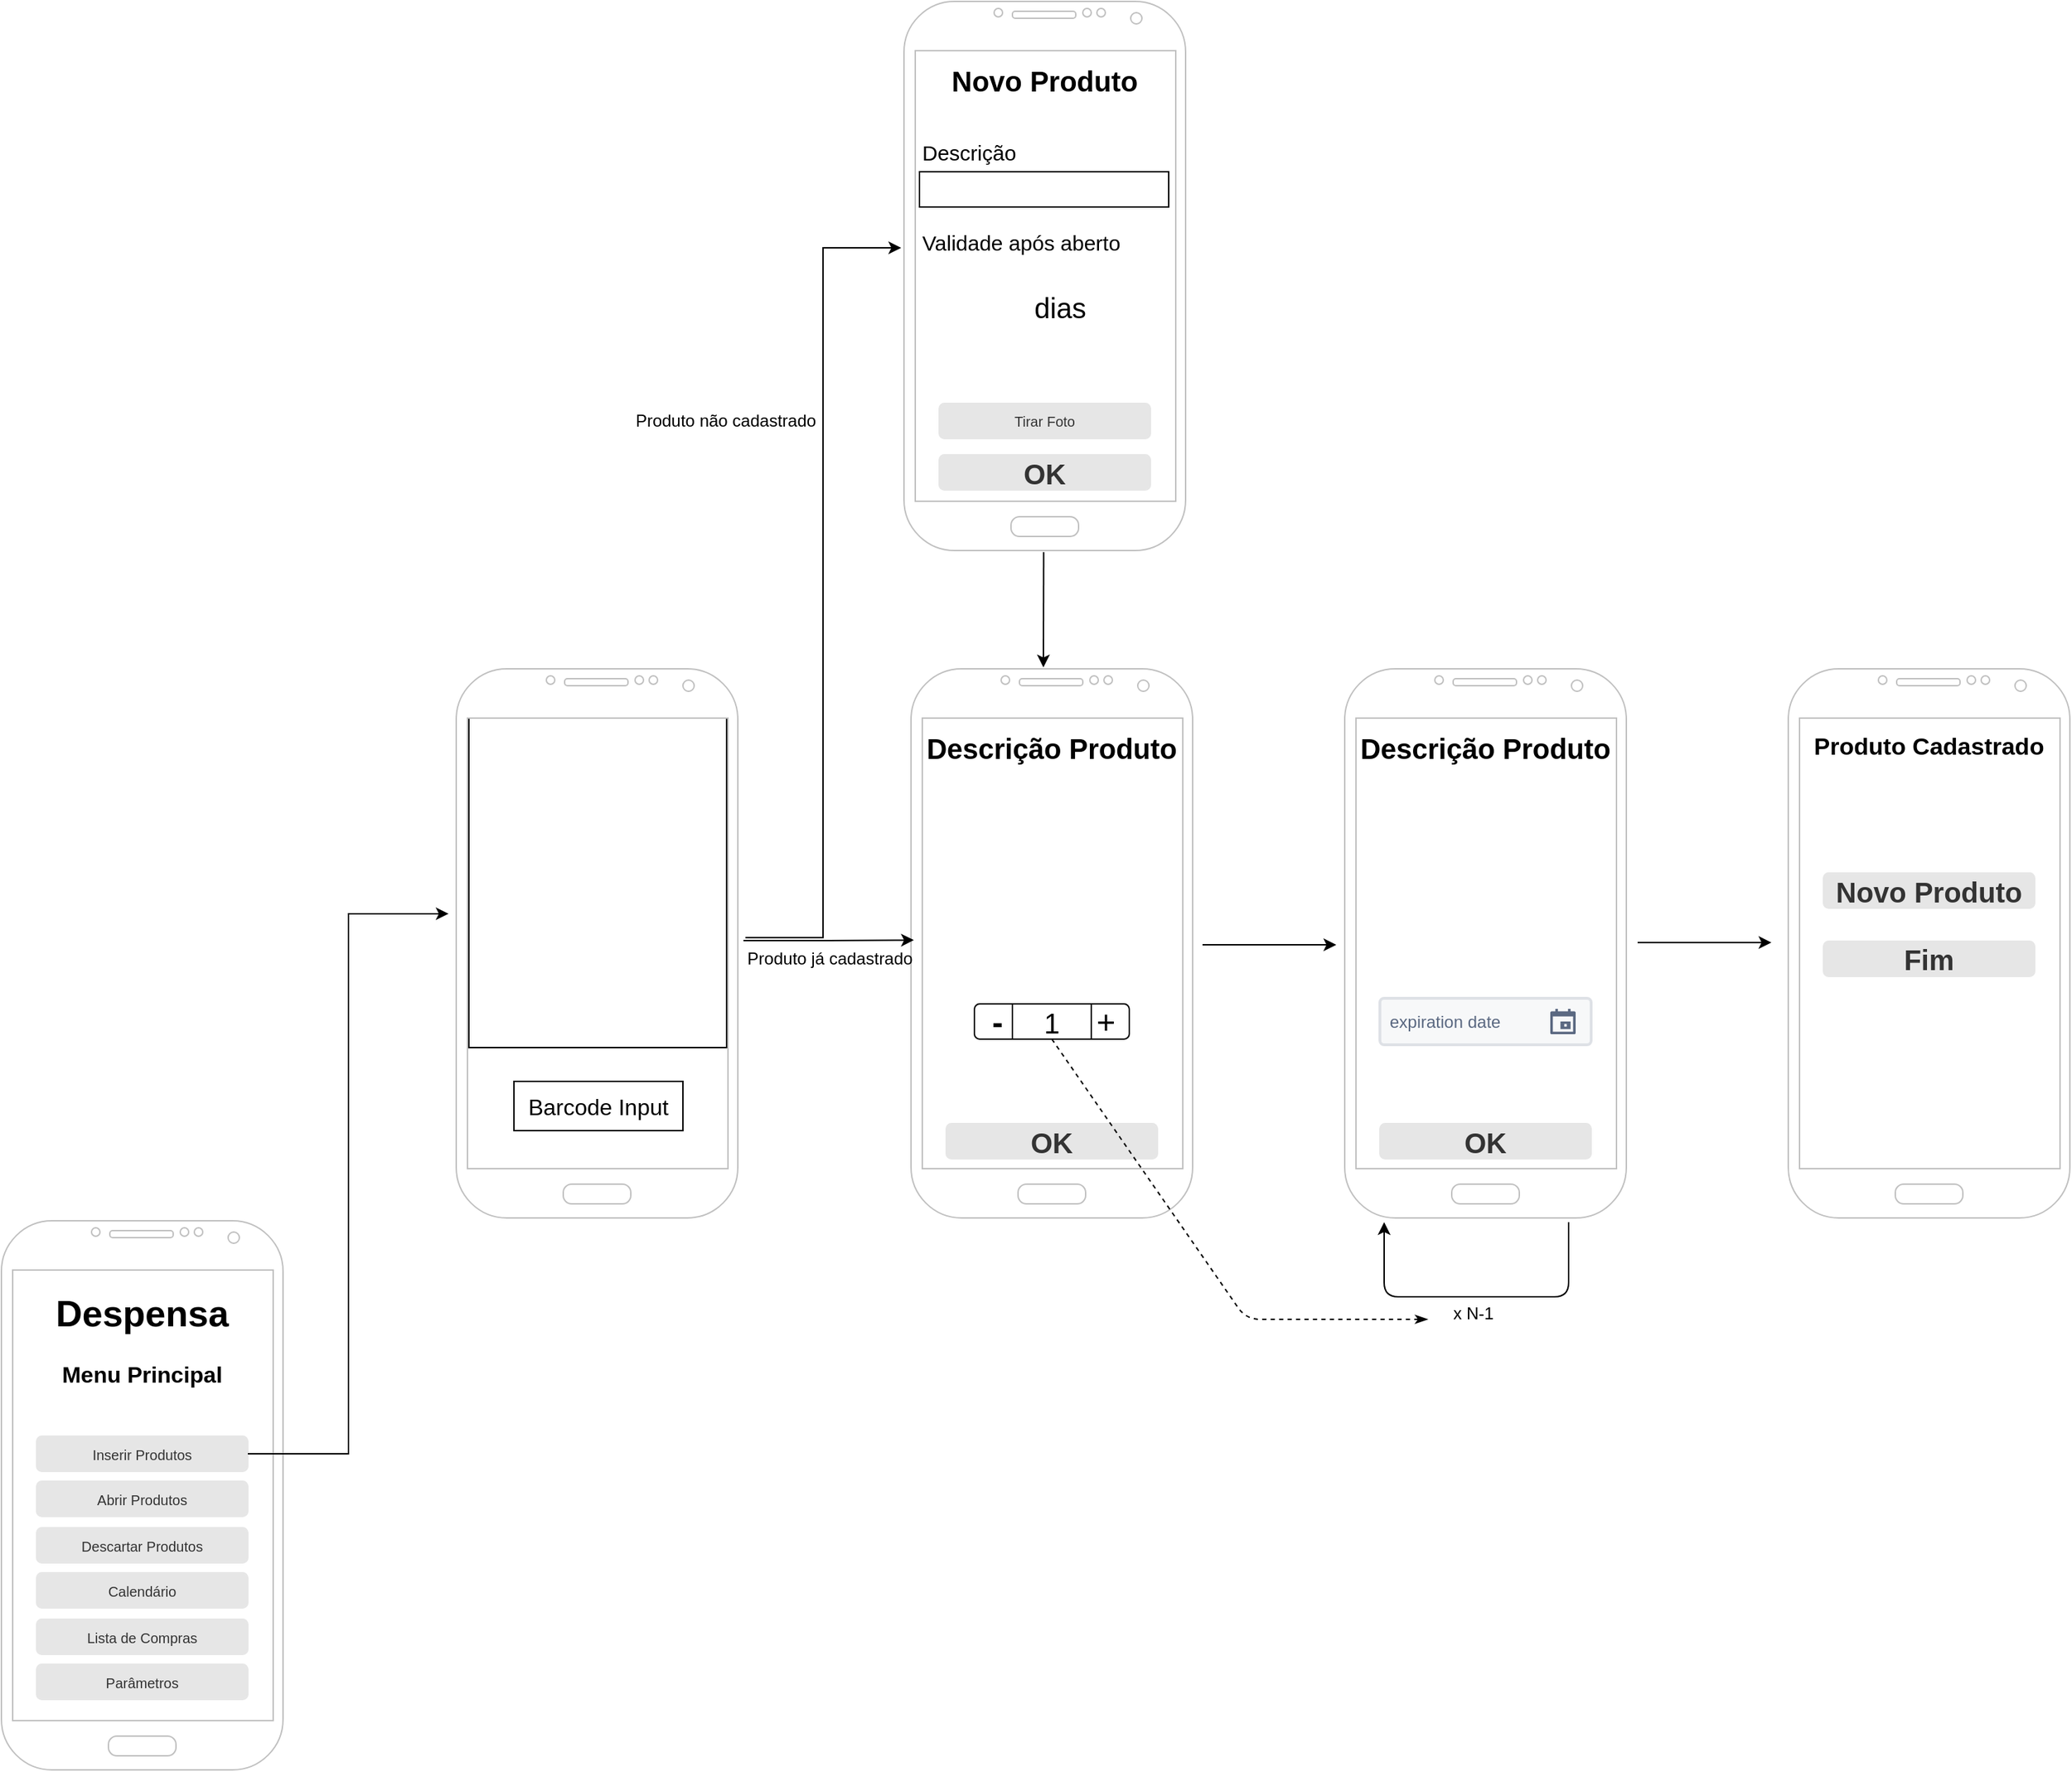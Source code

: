 <mxfile version="13.1.2" type="device"><diagram id="cAjs6_FkIgX-C1AngcUR" name="Page-1"><mxGraphModel dx="1221" dy="1845" grid="0" gridSize="10" guides="1" tooltips="1" connect="1" arrows="1" fold="1" page="0" pageScale="1" pageWidth="827" pageHeight="1169" math="0" shadow="0"><root><mxCell id="0"/><mxCell id="1" parent="0"/><mxCell id="45LWgrY86353dsiU1AuC-24" value="" style="whiteSpace=wrap;html=1;fontSize=16;" vertex="1" parent="1"><mxGeometry x="368" y="-323" width="183" height="234" as="geometry"/></mxCell><mxCell id="45LWgrY86353dsiU1AuC-1" value="" style="verticalLabelPosition=bottom;verticalAlign=top;html=1;shadow=0;dashed=0;strokeWidth=1;shape=mxgraph.android.phone2;strokeColor=#c0c0c0;" vertex="1" parent="1"><mxGeometry x="36" y="34" width="200" height="390" as="geometry"/></mxCell><mxCell id="45LWgrY86353dsiU1AuC-2" value="Despensa" style="text;html=1;strokeColor=none;fillColor=none;align=center;verticalAlign=middle;whiteSpace=wrap;rounded=0;fontStyle=1;fontSize=26;" vertex="1" parent="1"><mxGeometry x="116" y="90" width="40" height="20" as="geometry"/></mxCell><mxCell id="45LWgrY86353dsiU1AuC-5" value="Menu Principal" style="text;html=1;strokeColor=none;fillColor=none;align=center;verticalAlign=middle;whiteSpace=wrap;rounded=0;fontSize=16;fontStyle=1" vertex="1" parent="1"><mxGeometry x="44" y="133" width="184" height="20" as="geometry"/></mxCell><mxCell id="45LWgrY86353dsiU1AuC-6" value="Inserir Produtos" style="rounded=1;html=1;shadow=0;dashed=0;whiteSpace=wrap;fontSize=10;fillColor=#E6E6E6;align=center;strokeColor=#E6E6E6;fontColor=#333333;" vertex="1" parent="1"><mxGeometry x="61" y="187" width="150" height="25" as="geometry"/></mxCell><mxCell id="45LWgrY86353dsiU1AuC-7" value="Abrir Produtos" style="rounded=1;html=1;shadow=0;dashed=0;whiteSpace=wrap;fontSize=10;fillColor=#E6E6E6;align=center;strokeColor=#E6E6E6;fontColor=#333333;" vertex="1" parent="1"><mxGeometry x="61" y="219" width="150" height="25" as="geometry"/></mxCell><mxCell id="45LWgrY86353dsiU1AuC-8" value="Descartar Produtos" style="rounded=1;html=1;shadow=0;dashed=0;whiteSpace=wrap;fontSize=10;fillColor=#E6E6E6;align=center;strokeColor=#E6E6E6;fontColor=#333333;" vertex="1" parent="1"><mxGeometry x="61" y="252" width="150" height="25" as="geometry"/></mxCell><mxCell id="45LWgrY86353dsiU1AuC-9" value="Calendário" style="rounded=1;html=1;shadow=0;dashed=0;whiteSpace=wrap;fontSize=10;fillColor=#E6E6E6;align=center;strokeColor=#E6E6E6;fontColor=#333333;" vertex="1" parent="1"><mxGeometry x="61" y="284" width="150" height="25" as="geometry"/></mxCell><mxCell id="45LWgrY86353dsiU1AuC-10" value="Lista de Compras" style="rounded=1;html=1;shadow=0;dashed=0;whiteSpace=wrap;fontSize=10;fillColor=#E6E6E6;align=center;strokeColor=#E6E6E6;fontColor=#333333;" vertex="1" parent="1"><mxGeometry x="61" y="317" width="150" height="25" as="geometry"/></mxCell><mxCell id="45LWgrY86353dsiU1AuC-11" value="Parâmetros" style="rounded=1;html=1;shadow=0;dashed=0;whiteSpace=wrap;fontSize=10;fillColor=#E6E6E6;align=center;strokeColor=#E6E6E6;fontColor=#333333;" vertex="1" parent="1"><mxGeometry x="61" y="349" width="150" height="25" as="geometry"/></mxCell><mxCell id="45LWgrY86353dsiU1AuC-12" value="" style="verticalLabelPosition=bottom;verticalAlign=top;html=1;shadow=0;dashed=0;strokeWidth=1;shape=mxgraph.android.phone2;strokeColor=#c0c0c0;" vertex="1" parent="1"><mxGeometry x="359" y="-358" width="200" height="390" as="geometry"/></mxCell><mxCell id="45LWgrY86353dsiU1AuC-23" value="" style="shape=image;html=1;verticalAlign=top;verticalLabelPosition=bottom;labelBackgroundColor=#ffffff;imageAspect=0;aspect=fixed;image=https://cdn4.iconfinder.com/data/icons/basic-user-interface-2/512/User_Interface-33-128.png;fontSize=16;" vertex="1" parent="1"><mxGeometry x="718" y="-281" width="128" height="128" as="geometry"/></mxCell><mxCell id="45LWgrY86353dsiU1AuC-25" value="Barcode Input" style="rounded=0;whiteSpace=wrap;html=1;fontSize=16;" vertex="1" parent="1"><mxGeometry x="400" y="-65" width="120" height="35" as="geometry"/></mxCell><mxCell id="45LWgrY86353dsiU1AuC-26" value="" style="endArrow=classic;html=1;fontSize=16;exitX=1;exitY=0.5;exitDx=0;exitDy=0;edgeStyle=elbowEdgeStyle;rounded=0;entryX=-0.027;entryY=0.446;entryDx=0;entryDy=0;entryPerimeter=0;" edge="1" parent="1" source="45LWgrY86353dsiU1AuC-6" target="45LWgrY86353dsiU1AuC-12"><mxGeometry width="50" height="50" relative="1" as="geometry"><mxPoint x="384" y="-52" as="sourcePoint"/><mxPoint x="301" y="-102" as="targetPoint"/></mxGeometry></mxCell><mxCell id="45LWgrY86353dsiU1AuC-28" value="" style="verticalLabelPosition=bottom;verticalAlign=top;html=1;shadow=0;dashed=0;strokeWidth=1;shape=mxgraph.android.phone2;strokeColor=#c0c0c0;" vertex="1" parent="1"><mxGeometry x="677" y="-832" width="200" height="390" as="geometry"/></mxCell><mxCell id="45LWgrY86353dsiU1AuC-31" value="Novo Produto" style="text;html=1;strokeColor=none;fillColor=none;align=center;verticalAlign=middle;whiteSpace=wrap;rounded=0;fontSize=20;fontStyle=1" vertex="1" parent="1"><mxGeometry x="685" y="-786" width="184" height="20" as="geometry"/></mxCell><mxCell id="45LWgrY86353dsiU1AuC-32" value="Descrição" style="text;html=1;strokeColor=none;fillColor=none;align=left;verticalAlign=middle;whiteSpace=wrap;rounded=0;fontSize=15;" vertex="1" parent="1"><mxGeometry x="688" y="-735" width="180" height="20" as="geometry"/></mxCell><mxCell id="45LWgrY86353dsiU1AuC-33" value="" style="rounded=0;whiteSpace=wrap;html=1;fontSize=15;" vertex="1" parent="1"><mxGeometry x="688" y="-711" width="177" height="25" as="geometry"/></mxCell><mxCell id="45LWgrY86353dsiU1AuC-34" value="Tirar Foto" style="rounded=1;html=1;shadow=0;dashed=0;whiteSpace=wrap;fontSize=10;fillColor=#E6E6E6;align=center;strokeColor=#E6E6E6;fontColor=#333333;" vertex="1" parent="1"><mxGeometry x="702" y="-546.5" width="150" height="25" as="geometry"/></mxCell><mxCell id="45LWgrY86353dsiU1AuC-35" value="" style="verticalLabelPosition=bottom;verticalAlign=top;html=1;shadow=0;dashed=0;strokeWidth=1;shape=mxgraph.android.phone2;strokeColor=#c0c0c0;" vertex="1" parent="1"><mxGeometry x="682" y="-358" width="200" height="390" as="geometry"/></mxCell><mxCell id="45LWgrY86353dsiU1AuC-36" value="Descrição Produto" style="text;html=1;strokeColor=none;fillColor=none;align=center;verticalAlign=middle;whiteSpace=wrap;rounded=0;fontSize=20;fontStyle=1" vertex="1" parent="1"><mxGeometry x="690" y="-312" width="184" height="20" as="geometry"/></mxCell><mxCell id="45LWgrY86353dsiU1AuC-39" value="OK" style="rounded=1;html=1;shadow=0;dashed=0;whiteSpace=wrap;fontSize=20;fillColor=#E6E6E6;align=center;strokeColor=#E6E6E6;fontColor=#333333;fontStyle=1" vertex="1" parent="1"><mxGeometry x="707" y="-35" width="150" height="25" as="geometry"/></mxCell><mxCell id="45LWgrY86353dsiU1AuC-45" value="" style="shape=image;html=1;verticalAlign=top;verticalLabelPosition=bottom;labelBackgroundColor=#ffffff;imageAspect=0;aspect=fixed;image=https://cdn4.iconfinder.com/data/icons/basic-user-interface-2/512/User_Interface-33-128.png;fontSize=16;" vertex="1" parent="1"><mxGeometry x="395" y="-281" width="128" height="128" as="geometry"/></mxCell><mxCell id="45LWgrY86353dsiU1AuC-46" value="Validade após aberto" style="text;html=1;strokeColor=none;fillColor=none;align=left;verticalAlign=middle;whiteSpace=wrap;rounded=0;fontSize=15;" vertex="1" parent="1"><mxGeometry x="688" y="-671" width="180" height="20" as="geometry"/></mxCell><mxCell id="45LWgrY86353dsiU1AuC-47" value="" style="shape=image;html=1;verticalAlign=top;verticalLabelPosition=bottom;labelBackgroundColor=#ffffff;imageAspect=0;aspect=fixed;image=https://cdn0.iconfinder.com/data/icons/fatcow/32/numeric_stepper.png;rounded=1;fontSize=15;align=left;" vertex="1" parent="1"><mxGeometry x="702" y="-641" width="52" height="52" as="geometry"/></mxCell><mxCell id="45LWgrY86353dsiU1AuC-48" value="dias" style="text;html=1;strokeColor=none;fillColor=none;align=center;verticalAlign=middle;whiteSpace=wrap;rounded=0;fontSize=20;" vertex="1" parent="1"><mxGeometry x="768" y="-625" width="40" height="20" as="geometry"/></mxCell><mxCell id="45LWgrY86353dsiU1AuC-54" value="" style="endArrow=classic;html=1;fontSize=16;edgeStyle=elbowEdgeStyle;rounded=0;entryX=0.01;entryY=0.494;entryDx=0;entryDy=0;entryPerimeter=0;" edge="1" parent="1" target="45LWgrY86353dsiU1AuC-35"><mxGeometry width="50" height="50" relative="1" as="geometry"><mxPoint x="563" y="-165" as="sourcePoint"/><mxPoint x="363.6" y="-174.06" as="targetPoint"/></mxGeometry></mxCell><mxCell id="45LWgrY86353dsiU1AuC-55" value="Produto já cadastrado" style="text;html=1;align=center;verticalAlign=middle;resizable=0;points=[];autosize=1;fontSize=12;" vertex="1" parent="1"><mxGeometry x="560" y="-161" width="128" height="18" as="geometry"/></mxCell><mxCell id="45LWgrY86353dsiU1AuC-56" value="" style="endArrow=classic;html=1;fontSize=16;edgeStyle=elbowEdgeStyle;rounded=0;exitX=0.034;exitY=-0.34;exitDx=0;exitDy=0;exitPerimeter=0;" edge="1" parent="1" source="45LWgrY86353dsiU1AuC-55"><mxGeometry width="50" height="50" relative="1" as="geometry"><mxPoint x="564" y="-203" as="sourcePoint"/><mxPoint x="675" y="-657" as="targetPoint"/></mxGeometry></mxCell><mxCell id="45LWgrY86353dsiU1AuC-57" value="Produto não cadastrado" style="text;html=1;align=center;verticalAlign=middle;resizable=0;points=[];autosize=1;fontSize=12;" vertex="1" parent="1"><mxGeometry x="481" y="-543" width="138" height="18" as="geometry"/></mxCell><mxCell id="45LWgrY86353dsiU1AuC-58" value="OK" style="rounded=1;html=1;shadow=0;dashed=0;whiteSpace=wrap;fontSize=20;fillColor=#E6E6E6;align=center;strokeColor=#E6E6E6;fontColor=#333333;fontStyle=1" vertex="1" parent="1"><mxGeometry x="702" y="-510" width="150" height="25" as="geometry"/></mxCell><mxCell id="45LWgrY86353dsiU1AuC-59" value="" style="endArrow=classic;html=1;fontSize=12;exitX=0.496;exitY=1.003;exitDx=0;exitDy=0;exitPerimeter=0;" edge="1" parent="1" source="45LWgrY86353dsiU1AuC-28"><mxGeometry width="50" height="50" relative="1" as="geometry"><mxPoint x="622" y="-375" as="sourcePoint"/><mxPoint x="776" y="-359" as="targetPoint"/></mxGeometry></mxCell><mxCell id="45LWgrY86353dsiU1AuC-69" value="" style="shape=image;html=1;verticalAlign=top;verticalLabelPosition=bottom;labelBackgroundColor=#ffffff;imageAspect=0;aspect=fixed;image=https://cdn4.iconfinder.com/data/icons/basic-user-interface-2/512/User_Interface-33-128.png;fontSize=16;" vertex="1" parent="1"><mxGeometry x="1026" y="-281" width="128" height="128" as="geometry"/></mxCell><mxCell id="45LWgrY86353dsiU1AuC-70" value="" style="verticalLabelPosition=bottom;verticalAlign=top;html=1;shadow=0;dashed=0;strokeWidth=1;shape=mxgraph.android.phone2;strokeColor=#c0c0c0;" vertex="1" parent="1"><mxGeometry x="990" y="-358" width="200" height="390" as="geometry"/></mxCell><mxCell id="45LWgrY86353dsiU1AuC-71" value="Descrição Produto" style="text;html=1;strokeColor=none;fillColor=none;align=center;verticalAlign=middle;whiteSpace=wrap;rounded=0;fontSize=20;fontStyle=1" vertex="1" parent="1"><mxGeometry x="998" y="-312" width="184" height="20" as="geometry"/></mxCell><mxCell id="45LWgrY86353dsiU1AuC-72" value="OK" style="rounded=1;html=1;shadow=0;dashed=0;whiteSpace=wrap;fontSize=20;fillColor=#E6E6E6;align=center;strokeColor=#E6E6E6;fontColor=#333333;fontStyle=1" vertex="1" parent="1"><mxGeometry x="1015" y="-35" width="150" height="25" as="geometry"/></mxCell><mxCell id="45LWgrY86353dsiU1AuC-74" value="expiration date" style="rounded=1;arcSize=9;fillColor=#F7F8F9;align=left;spacingLeft=5;strokeColor=#DEE1E6;html=1;strokeWidth=2;fontColor=#596780;fontSize=12" vertex="1" parent="1"><mxGeometry x="1015" y="-124" width="150" height="33" as="geometry"/></mxCell><mxCell id="45LWgrY86353dsiU1AuC-75" value="" style="shape=mxgraph.gmdl.calendar;fillColor=#5A6881;strokeColor=none" vertex="1" parent="45LWgrY86353dsiU1AuC-74"><mxGeometry x="1" y="0.5" width="18" height="18" relative="1" as="geometry"><mxPoint x="-29" y="-9" as="offset"/></mxGeometry></mxCell><mxCell id="45LWgrY86353dsiU1AuC-78" value="" style="group" vertex="1" connectable="0" parent="1"><mxGeometry x="727" y="-120" width="110" height="25" as="geometry"/></mxCell><mxCell id="45LWgrY86353dsiU1AuC-40" value="-" style="rounded=1;whiteSpace=wrap;html=1;fontSize=23;fontStyle=1;align=center;" vertex="1" parent="45LWgrY86353dsiU1AuC-78"><mxGeometry width="33" height="25" as="geometry"/></mxCell><mxCell id="45LWgrY86353dsiU1AuC-49" value="+" style="rounded=1;whiteSpace=wrap;html=1;fontSize=23;" vertex="1" parent="45LWgrY86353dsiU1AuC-78"><mxGeometry x="77" width="33" height="25" as="geometry"/></mxCell><mxCell id="45LWgrY86353dsiU1AuC-50" value="1" style="rounded=0;whiteSpace=wrap;html=1;fontSize=20;align=center;" vertex="1" parent="45LWgrY86353dsiU1AuC-78"><mxGeometry x="27" width="56" height="25" as="geometry"/></mxCell><mxCell id="45LWgrY86353dsiU1AuC-79" value="" style="endArrow=classic;html=1;fontSize=16;edgeStyle=elbowEdgeStyle;rounded=0;" edge="1" parent="1"><mxGeometry width="50" height="50" relative="1" as="geometry"><mxPoint x="889" y="-162" as="sourcePoint"/><mxPoint x="984" y="-162" as="targetPoint"/></mxGeometry></mxCell><mxCell id="45LWgrY86353dsiU1AuC-82" value="" style="endArrow=classic;html=1;fontSize=12;" edge="1" parent="1"><mxGeometry width="50" height="50" relative="1" as="geometry"><mxPoint x="1149" y="35" as="sourcePoint"/><mxPoint x="1018" y="35" as="targetPoint"/><Array as="points"><mxPoint x="1149" y="88"/><mxPoint x="1018" y="88"/></Array></mxGeometry></mxCell><mxCell id="45LWgrY86353dsiU1AuC-84" value="x N-1" style="edgeLabel;html=1;align=center;verticalAlign=middle;resizable=0;points=[];fontSize=12;" vertex="1" connectable="0" parent="45LWgrY86353dsiU1AuC-82"><mxGeometry x="-0.102" y="-12" relative="1" as="geometry"><mxPoint x="-14.94" y="24" as="offset"/></mxGeometry></mxCell><mxCell id="45LWgrY86353dsiU1AuC-85" value="" style="endArrow=classicThin;dashed=1;html=1;fontSize=12;exitX=0.5;exitY=1;exitDx=0;exitDy=0;endFill=1;" edge="1" parent="1" source="45LWgrY86353dsiU1AuC-50"><mxGeometry width="50" height="50" relative="1" as="geometry"><mxPoint x="914" y="37" as="sourcePoint"/><mxPoint x="1049" y="104" as="targetPoint"/><Array as="points"><mxPoint x="920" y="104"/></Array></mxGeometry></mxCell><mxCell id="45LWgrY86353dsiU1AuC-86" value="" style="verticalLabelPosition=bottom;verticalAlign=top;html=1;shadow=0;dashed=0;strokeWidth=1;shape=mxgraph.android.phone2;strokeColor=#c0c0c0;" vertex="1" parent="1"><mxGeometry x="1305" y="-358" width="200" height="390" as="geometry"/></mxCell><mxCell id="45LWgrY86353dsiU1AuC-88" value="Novo Produto" style="rounded=1;html=1;shadow=0;dashed=0;whiteSpace=wrap;fontSize=20;fillColor=#E6E6E6;align=center;strokeColor=#E6E6E6;fontColor=#333333;fontStyle=1" vertex="1" parent="1"><mxGeometry x="1330" y="-213" width="150" height="25" as="geometry"/></mxCell><mxCell id="45LWgrY86353dsiU1AuC-90" value="Fim" style="rounded=1;html=1;shadow=0;dashed=0;whiteSpace=wrap;fontSize=20;fillColor=#E6E6E6;align=center;strokeColor=#E6E6E6;fontColor=#333333;fontStyle=1" vertex="1" parent="1"><mxGeometry x="1330" y="-164.5" width="150" height="25" as="geometry"/></mxCell><mxCell id="45LWgrY86353dsiU1AuC-93" value="Produto Cadastrado" style="text;html=1;strokeColor=none;fillColor=none;align=center;verticalAlign=middle;whiteSpace=wrap;rounded=0;fontSize=17;fontStyle=1" vertex="1" parent="1"><mxGeometry x="1313" y="-312" width="184" height="20" as="geometry"/></mxCell><mxCell id="45LWgrY86353dsiU1AuC-94" value="" style="endArrow=classic;html=1;fontSize=16;edgeStyle=elbowEdgeStyle;rounded=0;" edge="1" parent="1"><mxGeometry width="50" height="50" relative="1" as="geometry"><mxPoint x="1198" y="-163.59" as="sourcePoint"/><mxPoint x="1293" y="-163.59" as="targetPoint"/></mxGeometry></mxCell></root></mxGraphModel></diagram></mxfile>